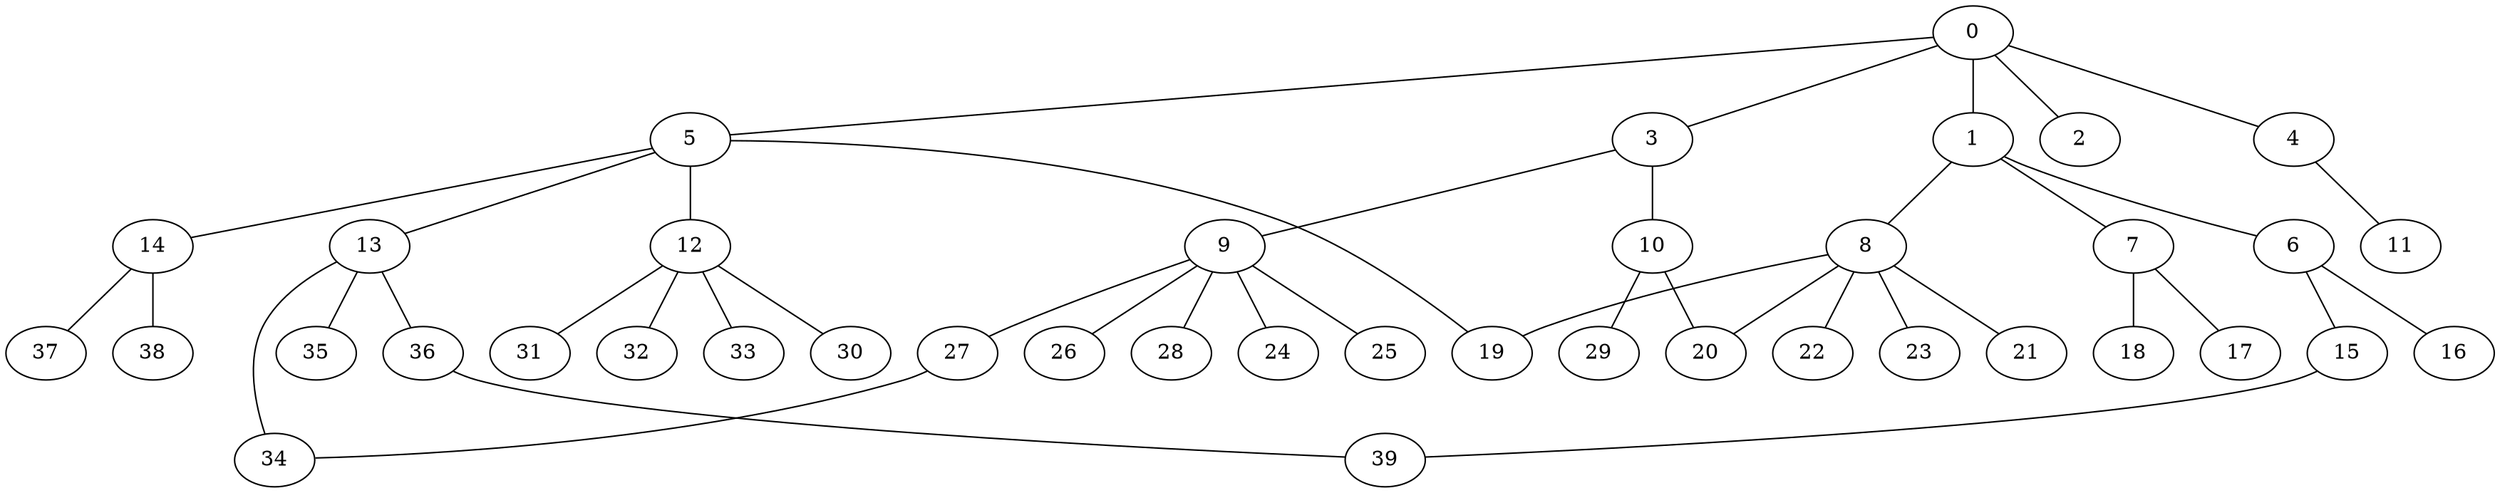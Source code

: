 
graph graphname {
    0 -- 1
0 -- 2
0 -- 3
0 -- 4
0 -- 5
1 -- 8
1 -- 6
1 -- 7
3 -- 9
3 -- 10
4 -- 11
5 -- 12
5 -- 13
5 -- 14
5 -- 19
6 -- 16
6 -- 15
7 -- 18
7 -- 17
8 -- 19
8 -- 20
8 -- 21
8 -- 22
8 -- 23
9 -- 24
9 -- 25
9 -- 26
9 -- 27
9 -- 28
10 -- 29
10 -- 20
12 -- 32
12 -- 33
12 -- 30
12 -- 31
13 -- 34
13 -- 35
13 -- 36
14 -- 38
14 -- 37
15 -- 39
27 -- 34
36 -- 39

}
